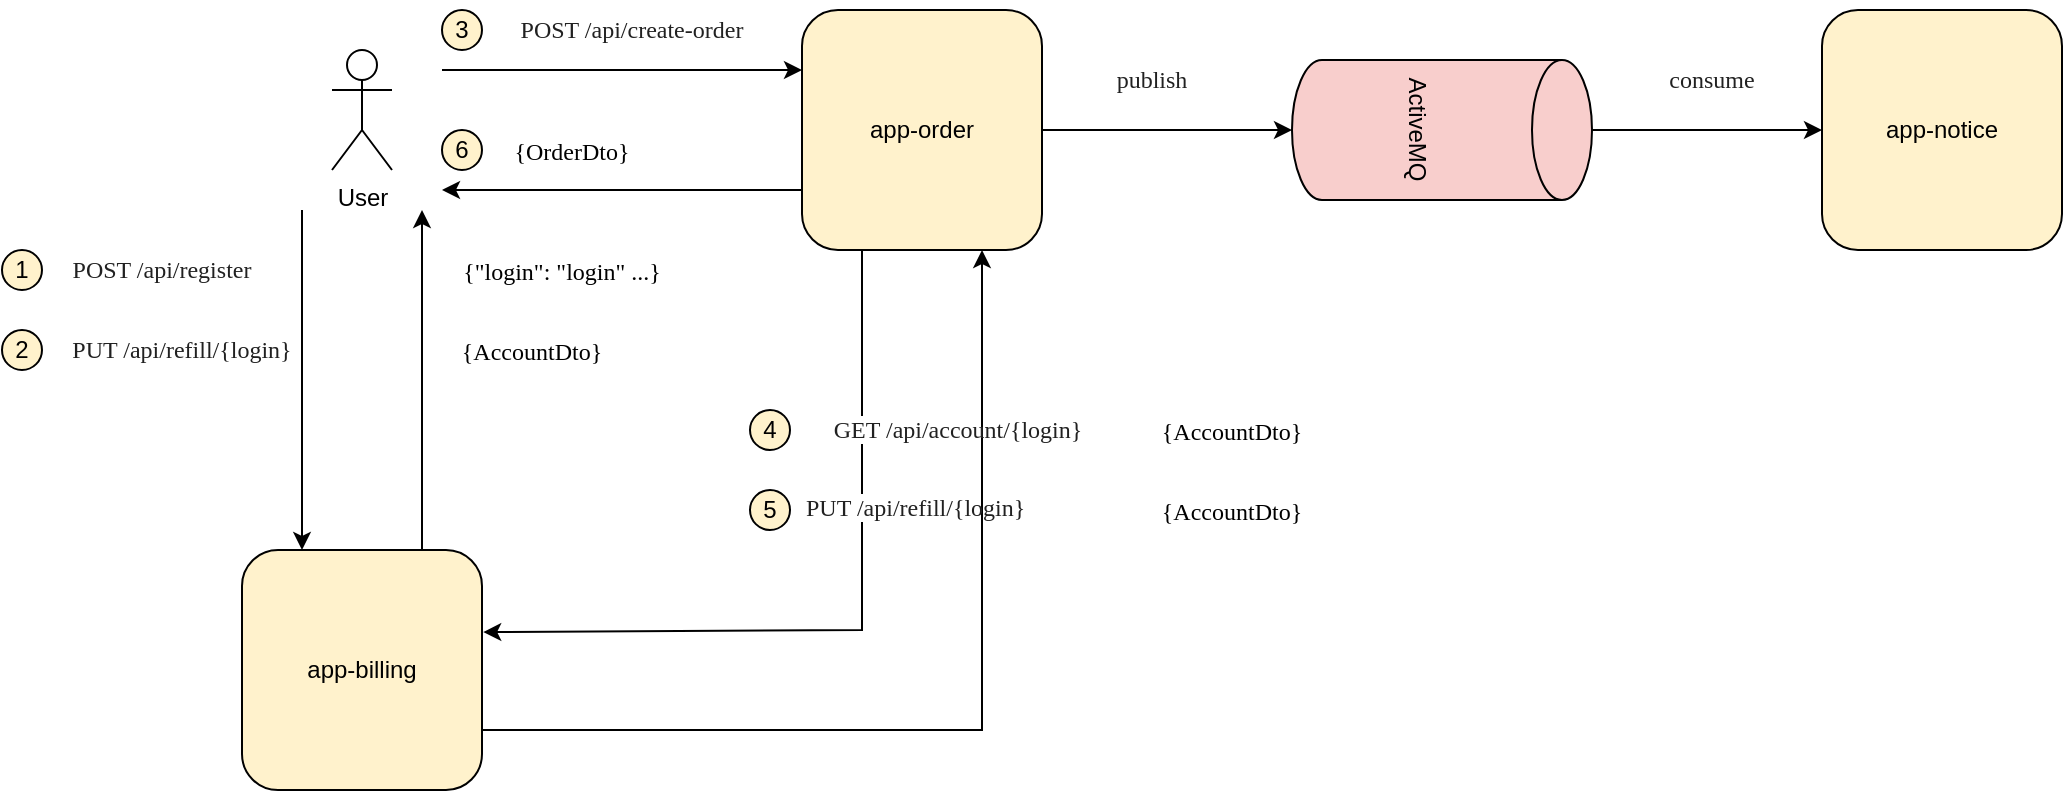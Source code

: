 <mxfile version="24.4.0" type="device">
  <diagram name="Страница — 1" id="sEFmsitN1N0w2VjkOHWs">
    <mxGraphModel dx="1728" dy="943" grid="1" gridSize="10" guides="1" tooltips="1" connect="1" arrows="1" fold="1" page="1" pageScale="1" pageWidth="827" pageHeight="1169" math="0" shadow="0">
      <root>
        <mxCell id="0" />
        <mxCell id="1" parent="0" />
        <mxCell id="KjsG-unN563CqwGZqQDX-1" value="app-billing" style="rounded=1;whiteSpace=wrap;html=1;fillColor=#fff2cc;strokeColor=default;" vertex="1" parent="1">
          <mxGeometry x="160" y="410" width="120" height="120" as="geometry" />
        </mxCell>
        <mxCell id="KjsG-unN563CqwGZqQDX-5" value="" style="endArrow=classic;html=1;rounded=0;entryX=0.25;entryY=0;entryDx=0;entryDy=0;" edge="1" parent="1" target="KjsG-unN563CqwGZqQDX-1">
          <mxGeometry width="50" height="50" relative="1" as="geometry">
            <mxPoint x="190" y="240" as="sourcePoint" />
            <mxPoint x="650" y="340" as="targetPoint" />
          </mxGeometry>
        </mxCell>
        <mxCell id="KjsG-unN563CqwGZqQDX-6" value="" style="endArrow=classic;html=1;rounded=0;exitX=0.75;exitY=0;exitDx=0;exitDy=0;" edge="1" parent="1" source="KjsG-unN563CqwGZqQDX-1">
          <mxGeometry width="50" height="50" relative="1" as="geometry">
            <mxPoint x="600" y="390" as="sourcePoint" />
            <mxPoint x="250" y="240" as="targetPoint" />
          </mxGeometry>
        </mxCell>
        <mxCell id="KjsG-unN563CqwGZqQDX-7" value="User" style="shape=umlActor;verticalLabelPosition=bottom;verticalAlign=top;html=1;outlineConnect=0;" vertex="1" parent="1">
          <mxGeometry x="205" y="160" width="30" height="60" as="geometry" />
        </mxCell>
        <mxCell id="KjsG-unN563CqwGZqQDX-12" value="app-order" style="rounded=1;whiteSpace=wrap;html=1;fillColor=#fff2cc;strokeColor=default;" vertex="1" parent="1">
          <mxGeometry x="440" y="140" width="120" height="120" as="geometry" />
        </mxCell>
        <mxCell id="KjsG-unN563CqwGZqQDX-13" value="" style="endArrow=classic;html=1;rounded=0;entryX=0;entryY=0.25;entryDx=0;entryDy=0;" edge="1" parent="1" target="KjsG-unN563CqwGZqQDX-12">
          <mxGeometry width="50" height="50" relative="1" as="geometry">
            <mxPoint x="260" y="170" as="sourcePoint" />
            <mxPoint x="390" y="250" as="targetPoint" />
          </mxGeometry>
        </mxCell>
        <mxCell id="KjsG-unN563CqwGZqQDX-14" value="" style="endArrow=classic;html=1;rounded=0;exitX=0;exitY=0.75;exitDx=0;exitDy=0;" edge="1" parent="1" source="KjsG-unN563CqwGZqQDX-12">
          <mxGeometry width="50" height="50" relative="1" as="geometry">
            <mxPoint x="330" y="260" as="sourcePoint" />
            <mxPoint x="260" y="230" as="targetPoint" />
          </mxGeometry>
        </mxCell>
        <mxCell id="KjsG-unN563CqwGZqQDX-16" value="" style="endArrow=classic;html=1;rounded=0;exitX=0.25;exitY=1;exitDx=0;exitDy=0;entryX=1.005;entryY=0.342;entryDx=0;entryDy=0;entryPerimeter=0;" edge="1" parent="1" source="KjsG-unN563CqwGZqQDX-12" target="KjsG-unN563CqwGZqQDX-1">
          <mxGeometry width="50" height="50" relative="1" as="geometry">
            <mxPoint x="350" y="270" as="sourcePoint" />
            <mxPoint x="400" y="220" as="targetPoint" />
            <Array as="points">
              <mxPoint x="470" y="450" />
            </Array>
          </mxGeometry>
        </mxCell>
        <mxCell id="KjsG-unN563CqwGZqQDX-21" style="edgeStyle=orthogonalEdgeStyle;rounded=0;orthogonalLoop=1;jettySize=auto;html=1;entryX=0;entryY=0.5;entryDx=0;entryDy=0;" edge="1" parent="1" source="KjsG-unN563CqwGZqQDX-18" target="KjsG-unN563CqwGZqQDX-20">
          <mxGeometry relative="1" as="geometry" />
        </mxCell>
        <mxCell id="KjsG-unN563CqwGZqQDX-18" value="ActiveMQ" style="shape=cylinder3;whiteSpace=wrap;html=1;boundedLbl=1;backgroundOutline=1;size=15;rotation=90;fillColor=#f8cecc;strokeColor=default;" vertex="1" parent="1">
          <mxGeometry x="725" y="125" width="70" height="150" as="geometry" />
        </mxCell>
        <mxCell id="KjsG-unN563CqwGZqQDX-19" style="edgeStyle=orthogonalEdgeStyle;rounded=0;orthogonalLoop=1;jettySize=auto;html=1;entryX=0.5;entryY=1;entryDx=0;entryDy=0;entryPerimeter=0;" edge="1" parent="1" source="KjsG-unN563CqwGZqQDX-12" target="KjsG-unN563CqwGZqQDX-18">
          <mxGeometry relative="1" as="geometry" />
        </mxCell>
        <mxCell id="KjsG-unN563CqwGZqQDX-20" value="app-notice" style="rounded=1;whiteSpace=wrap;html=1;fillColor=#fff2cc;strokeColor=default;" vertex="1" parent="1">
          <mxGeometry x="950" y="140" width="120" height="120" as="geometry" />
        </mxCell>
        <mxCell id="KjsG-unN563CqwGZqQDX-25" value="1" style="ellipse;whiteSpace=wrap;html=1;aspect=fixed;fillColor=#fff2cc;strokeColor=default;" vertex="1" parent="1">
          <mxGeometry x="40" y="260" width="20" height="20" as="geometry" />
        </mxCell>
        <mxCell id="KjsG-unN563CqwGZqQDX-26" value="2" style="ellipse;whiteSpace=wrap;html=1;aspect=fixed;fillColor=#fff2cc;strokeColor=default;" vertex="1" parent="1">
          <mxGeometry x="40" y="300" width="20" height="20" as="geometry" />
        </mxCell>
        <mxCell id="KjsG-unN563CqwGZqQDX-27" value="3" style="ellipse;whiteSpace=wrap;html=1;aspect=fixed;fillColor=#fff2cc;strokeColor=default;" vertex="1" parent="1">
          <mxGeometry x="260" y="140" width="20" height="20" as="geometry" />
        </mxCell>
        <mxCell id="KjsG-unN563CqwGZqQDX-29" value="4" style="ellipse;whiteSpace=wrap;html=1;aspect=fixed;fillColor=#fff2cc;strokeColor=default;" vertex="1" parent="1">
          <mxGeometry x="414" y="340" width="20" height="20" as="geometry" />
        </mxCell>
        <mxCell id="KjsG-unN563CqwGZqQDX-33" value="&lt;span style=&quot;color: rgb(33, 33, 33); text-align: left; white-space-collapse: preserve; background-color: rgb(255, 255, 255);&quot;&gt;&lt;font face=&quot;Verdana&quot;&gt;POST /api/register&lt;/font&gt;&lt;/span&gt;" style="text;html=1;align=center;verticalAlign=middle;whiteSpace=wrap;rounded=0;" vertex="1" parent="1">
          <mxGeometry x="60" y="255" width="120" height="30" as="geometry" />
        </mxCell>
        <mxCell id="KjsG-unN563CqwGZqQDX-35" style="edgeStyle=orthogonalEdgeStyle;rounded=0;orthogonalLoop=1;jettySize=auto;html=1;exitX=0;exitY=0.5;exitDx=0;exitDy=0;entryX=0;entryY=0.75;entryDx=0;entryDy=0;" edge="1" parent="1" source="KjsG-unN563CqwGZqQDX-34" target="KjsG-unN563CqwGZqQDX-34">
          <mxGeometry relative="1" as="geometry" />
        </mxCell>
        <mxCell id="KjsG-unN563CqwGZqQDX-34" value="&lt;div style=&quot;background-color: rgb(255, 255, 255); line-height: 18px;&quot;&gt;&lt;font face=&quot;Verdana&quot;&gt;&lt;font style=&quot;font-size: 12px;&quot;&gt;&lt;span style=&quot;white-space: pre;&quot;&gt;{&quot;login&quot;: &quot;login&quot; ...&lt;/span&gt;&lt;/font&gt;&lt;span style=&quot;white-space: pre;&quot;&gt;}&lt;/span&gt;&lt;/font&gt;&lt;/div&gt;" style="text;html=1;align=center;verticalAlign=middle;whiteSpace=wrap;rounded=0;" vertex="1" parent="1">
          <mxGeometry x="290" y="255" width="60" height="30" as="geometry" />
        </mxCell>
        <mxCell id="KjsG-unN563CqwGZqQDX-41" value="&lt;span style=&quot;color: rgb(33, 33, 33); text-align: left; white-space-collapse: preserve; background-color: rgb(255, 255, 255);&quot;&gt;&lt;font face=&quot;Verdana&quot;&gt;PUT /&lt;/font&gt;&lt;/span&gt;&lt;font face=&quot;Verdana&quot; color=&quot;#212121&quot;&gt;&lt;span style=&quot;white-space-collapse: preserve;&quot;&gt;api/refill/{login}&lt;/span&gt;&lt;/font&gt;" style="text;html=1;align=center;verticalAlign=middle;whiteSpace=wrap;rounded=0;" vertex="1" parent="1">
          <mxGeometry x="60" y="295" width="140" height="30" as="geometry" />
        </mxCell>
        <mxCell id="KjsG-unN563CqwGZqQDX-44" value="&lt;div style=&quot;background-color: rgb(255, 255, 255); line-height: 18px;&quot;&gt;&lt;font face=&quot;Verdana&quot;&gt;&lt;span style=&quot;white-space: pre;&quot;&gt;{AccountDto}&lt;/span&gt;&lt;/font&gt;&lt;/div&gt;" style="text;html=1;align=center;verticalAlign=middle;whiteSpace=wrap;rounded=0;" vertex="1" parent="1">
          <mxGeometry x="260" y="295" width="90" height="30" as="geometry" />
        </mxCell>
        <mxCell id="KjsG-unN563CqwGZqQDX-45" value="" style="endArrow=classic;html=1;rounded=0;exitX=1;exitY=0.75;exitDx=0;exitDy=0;entryX=0.75;entryY=1;entryDx=0;entryDy=0;" edge="1" parent="1" source="KjsG-unN563CqwGZqQDX-1" target="KjsG-unN563CqwGZqQDX-12">
          <mxGeometry width="50" height="50" relative="1" as="geometry">
            <mxPoint x="510" y="330" as="sourcePoint" />
            <mxPoint x="560" y="280" as="targetPoint" />
            <Array as="points">
              <mxPoint x="530" y="500" />
            </Array>
          </mxGeometry>
        </mxCell>
        <mxCell id="KjsG-unN563CqwGZqQDX-46" value="5" style="ellipse;whiteSpace=wrap;html=1;aspect=fixed;fillColor=#fff2cc;strokeColor=default;" vertex="1" parent="1">
          <mxGeometry x="414" y="380" width="20" height="20" as="geometry" />
        </mxCell>
        <mxCell id="KjsG-unN563CqwGZqQDX-47" value="&lt;span style=&quot;text-align: left; background-color: rgb(255, 255, 255);&quot;&gt;&lt;font style=&quot;&quot; face=&quot;Verdana&quot;&gt;&lt;font color=&quot;#212121&quot;&gt;&lt;span style=&quot;white-space-collapse: preserve;&quot;&gt;POST /api/create-order&lt;/span&gt;&lt;/font&gt; &lt;/font&gt;&lt;/span&gt;" style="text;html=1;align=center;verticalAlign=middle;whiteSpace=wrap;rounded=0;" vertex="1" parent="1">
          <mxGeometry x="280" y="135" width="150" height="30" as="geometry" />
        </mxCell>
        <mxCell id="KjsG-unN563CqwGZqQDX-48" value="&lt;div style=&quot;text-align: left;&quot;&gt;&lt;font face=&quot;Verdana&quot; color=&quot;#212121&quot;&gt;&lt;span style=&quot;white-space-collapse: preserve; background-color: rgb(255, 255, 255);&quot;&gt;GET /&lt;/span&gt;&lt;/font&gt;&lt;span style=&quot;background-color: initial; text-align: center; white-space-collapse: preserve;&quot;&gt;&lt;font face=&quot;Verdana&quot; color=&quot;#212121&quot;&gt;api/account/{login}&lt;/font&gt;&lt;/span&gt;&lt;/div&gt;" style="text;html=1;align=center;verticalAlign=middle;whiteSpace=wrap;rounded=0;" vertex="1" parent="1">
          <mxGeometry x="410" y="335" width="216" height="30" as="geometry" />
        </mxCell>
        <mxCell id="KjsG-unN563CqwGZqQDX-49" value="&lt;span style=&quot;white-space-collapse: preserve; color: rgb(33, 33, 33); background-color: rgb(255, 255, 255);&quot;&gt;&lt;font face=&quot;Verdana&quot;&gt;PUT /&lt;/font&gt;&lt;/span&gt;&lt;font style=&quot;text-align: center;&quot; face=&quot;Verdana&quot; color=&quot;#212121&quot;&gt;&lt;span style=&quot;white-space-collapse: preserve;&quot;&gt;api/refill/{login}&lt;/span&gt;&lt;/font&gt;" style="text;whiteSpace=wrap;html=1;" vertex="1" parent="1">
          <mxGeometry x="440" y="375" width="140" height="30" as="geometry" />
        </mxCell>
        <mxCell id="KjsG-unN563CqwGZqQDX-50" value="&lt;div style=&quot;background-color: rgb(255, 255, 255); line-height: 18px;&quot;&gt;&lt;font face=&quot;Verdana&quot;&gt;&lt;span style=&quot;white-space: pre;&quot;&gt;{AccountDto}&lt;/span&gt;&lt;/font&gt;&lt;/div&gt;" style="text;html=1;align=center;verticalAlign=middle;whiteSpace=wrap;rounded=0;" vertex="1" parent="1">
          <mxGeometry x="610" y="335" width="90" height="30" as="geometry" />
        </mxCell>
        <mxCell id="KjsG-unN563CqwGZqQDX-51" value="&lt;div style=&quot;background-color: rgb(255, 255, 255); line-height: 18px;&quot;&gt;&lt;font face=&quot;Verdana&quot;&gt;&lt;span style=&quot;white-space: pre;&quot;&gt;{AccountDto}&lt;/span&gt;&lt;/font&gt;&lt;/div&gt;" style="text;html=1;align=center;verticalAlign=middle;whiteSpace=wrap;rounded=0;" vertex="1" parent="1">
          <mxGeometry x="610" y="375" width="90" height="30" as="geometry" />
        </mxCell>
        <mxCell id="KjsG-unN563CqwGZqQDX-56" value="&lt;span style=&quot;text-align: left; background-color: rgb(255, 255, 255);&quot;&gt;&lt;font style=&quot;&quot; face=&quot;Verdana&quot;&gt;&lt;font color=&quot;#212121&quot;&gt;&lt;span style=&quot;white-space-collapse: preserve;&quot;&gt;publish&lt;/span&gt;&lt;/font&gt;&lt;/font&gt;&lt;/span&gt;" style="text;html=1;align=center;verticalAlign=middle;whiteSpace=wrap;rounded=0;" vertex="1" parent="1">
          <mxGeometry x="540" y="160" width="150" height="30" as="geometry" />
        </mxCell>
        <mxCell id="KjsG-unN563CqwGZqQDX-57" value="&lt;span style=&quot;text-align: left; background-color: rgb(255, 255, 255);&quot;&gt;&lt;font style=&quot;&quot; face=&quot;Verdana&quot;&gt;&lt;font color=&quot;#212121&quot;&gt;&lt;span style=&quot;white-space-collapse: preserve;&quot;&gt;consume&lt;/span&gt;&lt;/font&gt;&lt;/font&gt;&lt;/span&gt;" style="text;html=1;align=center;verticalAlign=middle;whiteSpace=wrap;rounded=0;" vertex="1" parent="1">
          <mxGeometry x="820" y="160" width="150" height="30" as="geometry" />
        </mxCell>
        <mxCell id="KjsG-unN563CqwGZqQDX-58" value="&lt;div style=&quot;background-color: rgb(255, 255, 255); line-height: 18px;&quot;&gt;&lt;font face=&quot;Verdana&quot;&gt;&lt;span style=&quot;white-space: pre;&quot;&gt;{OrderDto}&lt;/span&gt;&lt;/font&gt;&lt;/div&gt;" style="text;html=1;align=center;verticalAlign=middle;whiteSpace=wrap;rounded=0;" vertex="1" parent="1">
          <mxGeometry x="280" y="195" width="90" height="30" as="geometry" />
        </mxCell>
        <mxCell id="KjsG-unN563CqwGZqQDX-59" value="6" style="ellipse;whiteSpace=wrap;html=1;aspect=fixed;fillColor=#fff2cc;strokeColor=default;" vertex="1" parent="1">
          <mxGeometry x="260" y="200" width="20" height="20" as="geometry" />
        </mxCell>
      </root>
    </mxGraphModel>
  </diagram>
</mxfile>
